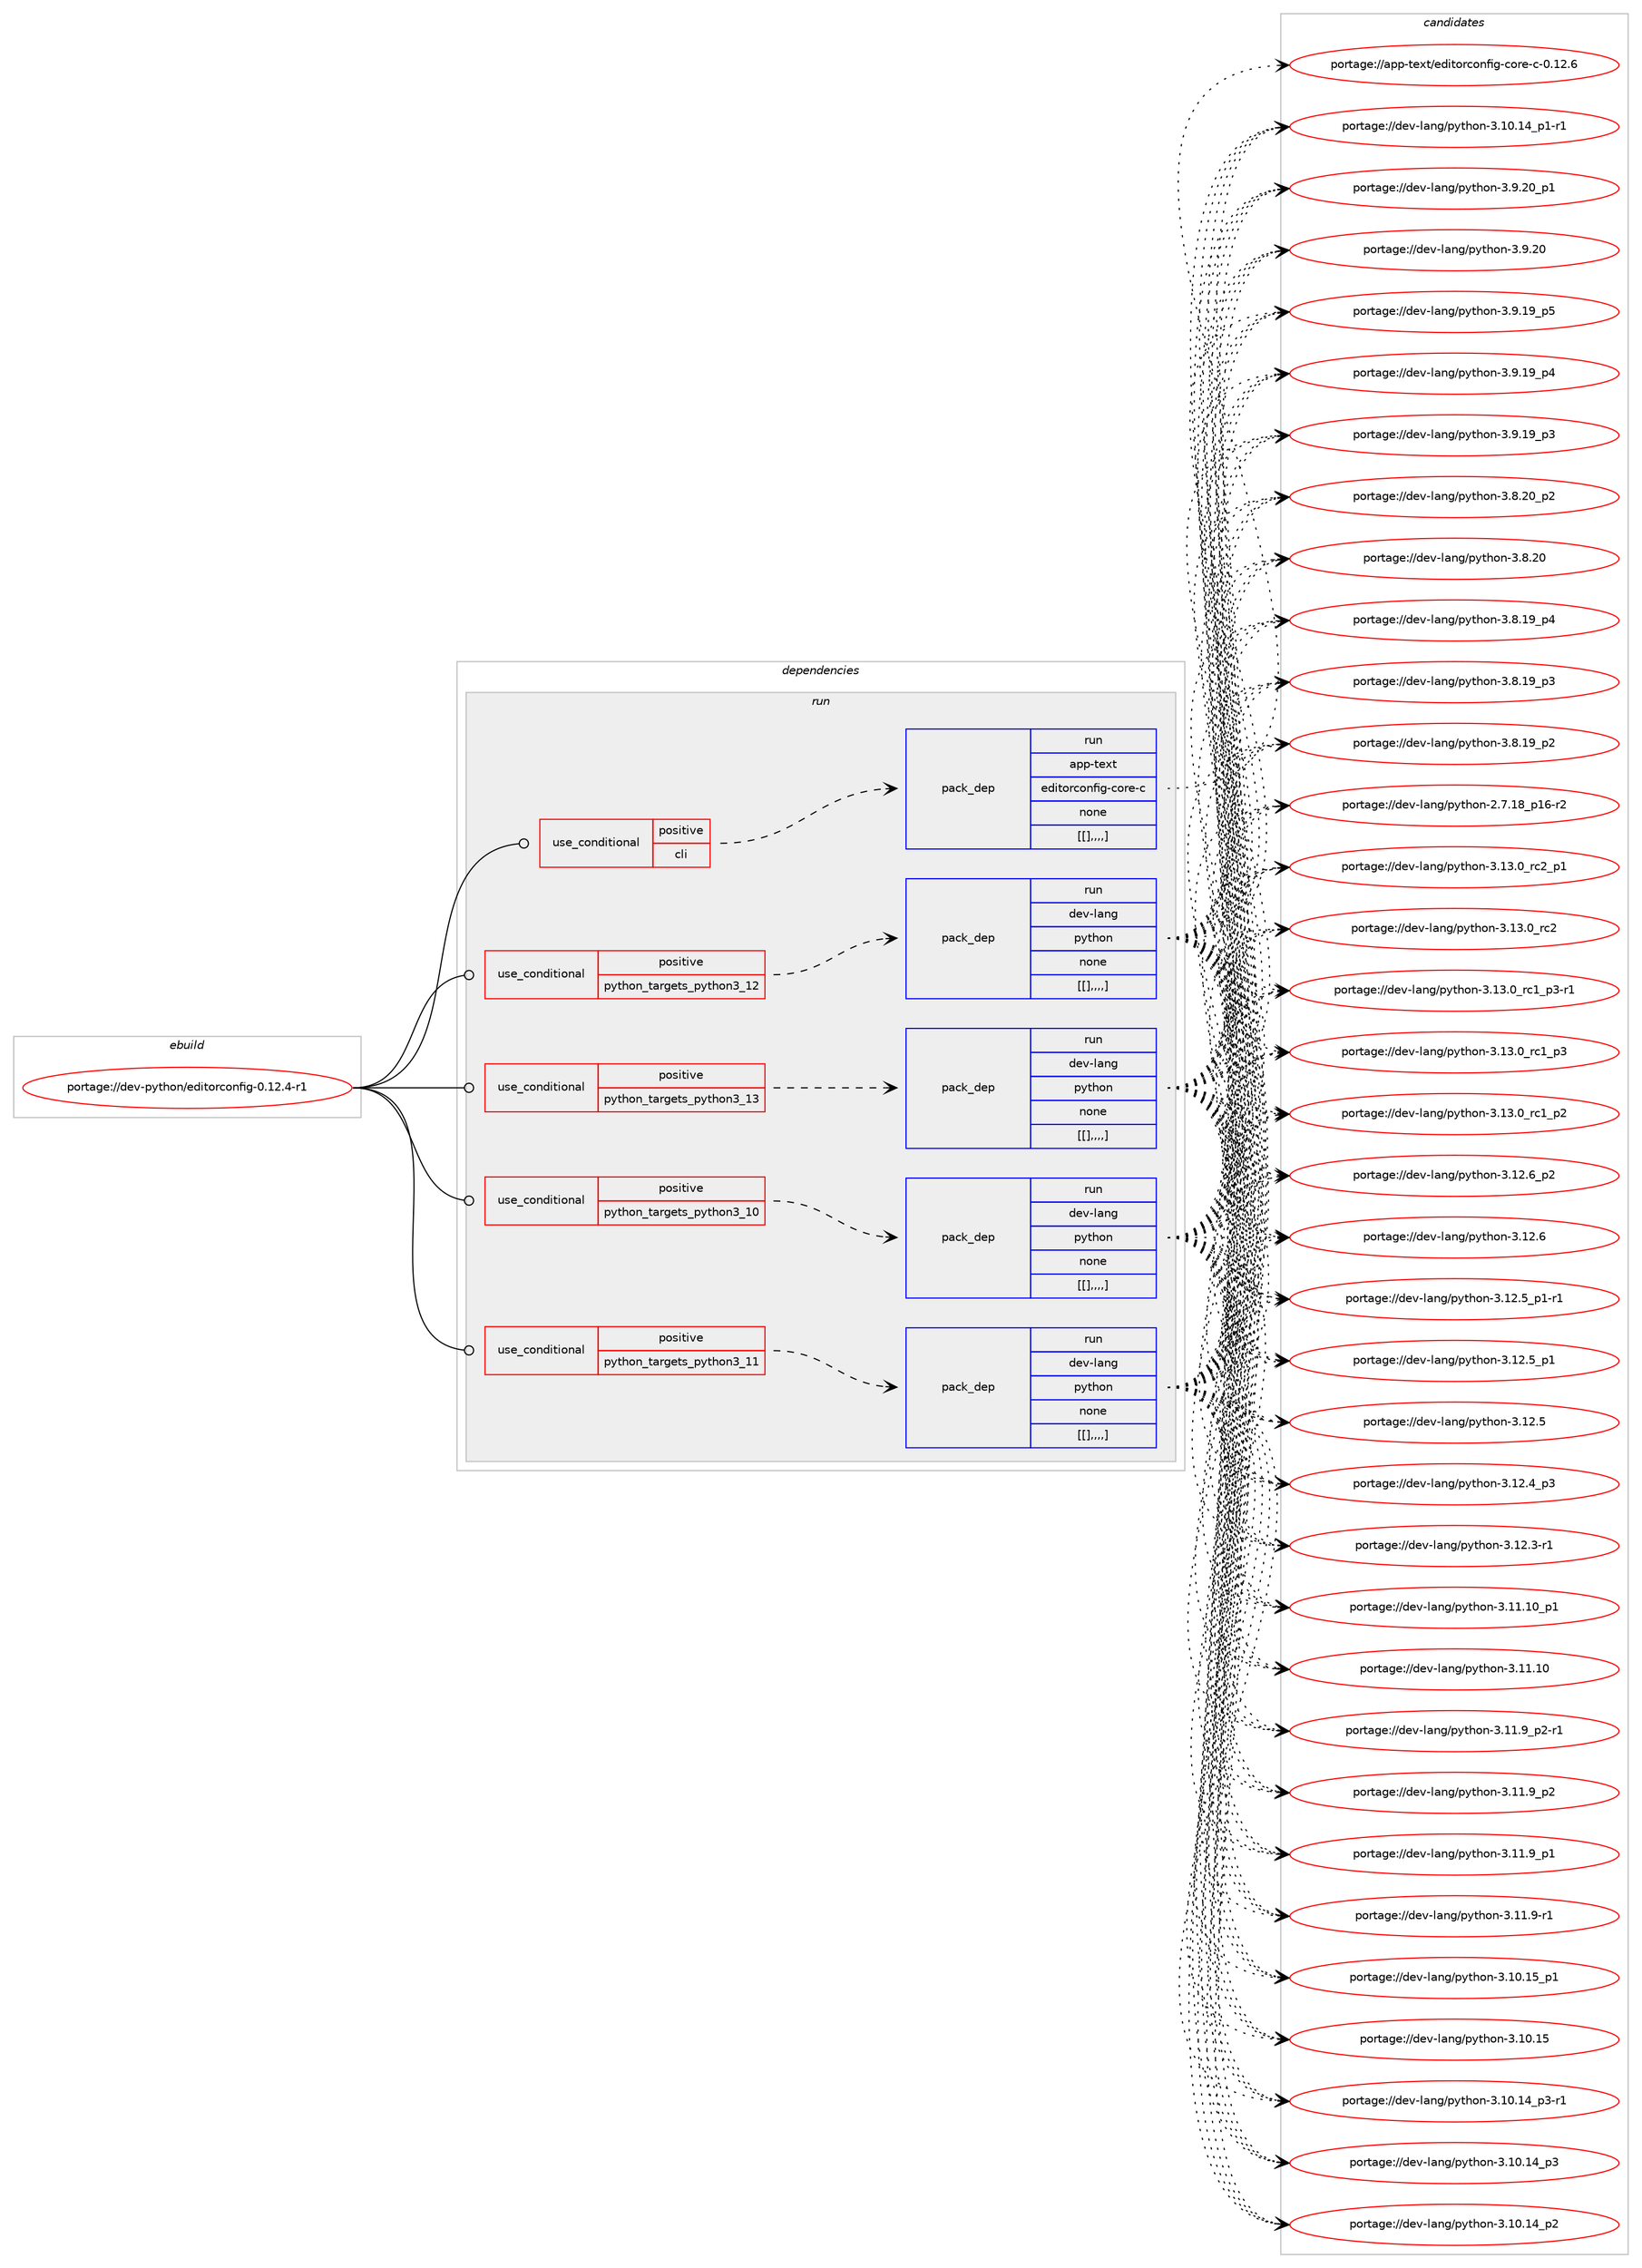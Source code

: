digraph prolog {

# *************
# Graph options
# *************

newrank=true;
concentrate=true;
compound=true;
graph [rankdir=LR,fontname=Helvetica,fontsize=10,ranksep=1.5];#, ranksep=2.5, nodesep=0.2];
edge  [arrowhead=vee];
node  [fontname=Helvetica,fontsize=10];

# **********
# The ebuild
# **********

subgraph cluster_leftcol {
color=gray;
label=<<i>ebuild</i>>;
id [label="portage://dev-python/editorconfig-0.12.4-r1", color=red, width=4, href="../dev-python/editorconfig-0.12.4-r1.svg"];
}

# ****************
# The dependencies
# ****************

subgraph cluster_midcol {
color=gray;
label=<<i>dependencies</i>>;
subgraph cluster_compile {
fillcolor="#eeeeee";
style=filled;
label=<<i>compile</i>>;
}
subgraph cluster_compileandrun {
fillcolor="#eeeeee";
style=filled;
label=<<i>compile and run</i>>;
}
subgraph cluster_run {
fillcolor="#eeeeee";
style=filled;
label=<<i>run</i>>;
subgraph cond33676 {
dependency147492 [label=<<TABLE BORDER="0" CELLBORDER="1" CELLSPACING="0" CELLPADDING="4"><TR><TD ROWSPAN="3" CELLPADDING="10">use_conditional</TD></TR><TR><TD>positive</TD></TR><TR><TD>cli</TD></TR></TABLE>>, shape=none, color=red];
subgraph pack112603 {
dependency147493 [label=<<TABLE BORDER="0" CELLBORDER="1" CELLSPACING="0" CELLPADDING="4" WIDTH="220"><TR><TD ROWSPAN="6" CELLPADDING="30">pack_dep</TD></TR><TR><TD WIDTH="110">run</TD></TR><TR><TD>app-text</TD></TR><TR><TD>editorconfig-core-c</TD></TR><TR><TD>none</TD></TR><TR><TD>[[],,,,]</TD></TR></TABLE>>, shape=none, color=blue];
}
dependency147492:e -> dependency147493:w [weight=20,style="dashed",arrowhead="vee"];
}
id:e -> dependency147492:w [weight=20,style="solid",arrowhead="odot"];
subgraph cond33677 {
dependency147494 [label=<<TABLE BORDER="0" CELLBORDER="1" CELLSPACING="0" CELLPADDING="4"><TR><TD ROWSPAN="3" CELLPADDING="10">use_conditional</TD></TR><TR><TD>positive</TD></TR><TR><TD>python_targets_python3_10</TD></TR></TABLE>>, shape=none, color=red];
subgraph pack112604 {
dependency147495 [label=<<TABLE BORDER="0" CELLBORDER="1" CELLSPACING="0" CELLPADDING="4" WIDTH="220"><TR><TD ROWSPAN="6" CELLPADDING="30">pack_dep</TD></TR><TR><TD WIDTH="110">run</TD></TR><TR><TD>dev-lang</TD></TR><TR><TD>python</TD></TR><TR><TD>none</TD></TR><TR><TD>[[],,,,]</TD></TR></TABLE>>, shape=none, color=blue];
}
dependency147494:e -> dependency147495:w [weight=20,style="dashed",arrowhead="vee"];
}
id:e -> dependency147494:w [weight=20,style="solid",arrowhead="odot"];
subgraph cond33678 {
dependency147496 [label=<<TABLE BORDER="0" CELLBORDER="1" CELLSPACING="0" CELLPADDING="4"><TR><TD ROWSPAN="3" CELLPADDING="10">use_conditional</TD></TR><TR><TD>positive</TD></TR><TR><TD>python_targets_python3_11</TD></TR></TABLE>>, shape=none, color=red];
subgraph pack112605 {
dependency147497 [label=<<TABLE BORDER="0" CELLBORDER="1" CELLSPACING="0" CELLPADDING="4" WIDTH="220"><TR><TD ROWSPAN="6" CELLPADDING="30">pack_dep</TD></TR><TR><TD WIDTH="110">run</TD></TR><TR><TD>dev-lang</TD></TR><TR><TD>python</TD></TR><TR><TD>none</TD></TR><TR><TD>[[],,,,]</TD></TR></TABLE>>, shape=none, color=blue];
}
dependency147496:e -> dependency147497:w [weight=20,style="dashed",arrowhead="vee"];
}
id:e -> dependency147496:w [weight=20,style="solid",arrowhead="odot"];
subgraph cond33679 {
dependency147498 [label=<<TABLE BORDER="0" CELLBORDER="1" CELLSPACING="0" CELLPADDING="4"><TR><TD ROWSPAN="3" CELLPADDING="10">use_conditional</TD></TR><TR><TD>positive</TD></TR><TR><TD>python_targets_python3_12</TD></TR></TABLE>>, shape=none, color=red];
subgraph pack112606 {
dependency147499 [label=<<TABLE BORDER="0" CELLBORDER="1" CELLSPACING="0" CELLPADDING="4" WIDTH="220"><TR><TD ROWSPAN="6" CELLPADDING="30">pack_dep</TD></TR><TR><TD WIDTH="110">run</TD></TR><TR><TD>dev-lang</TD></TR><TR><TD>python</TD></TR><TR><TD>none</TD></TR><TR><TD>[[],,,,]</TD></TR></TABLE>>, shape=none, color=blue];
}
dependency147498:e -> dependency147499:w [weight=20,style="dashed",arrowhead="vee"];
}
id:e -> dependency147498:w [weight=20,style="solid",arrowhead="odot"];
subgraph cond33680 {
dependency147500 [label=<<TABLE BORDER="0" CELLBORDER="1" CELLSPACING="0" CELLPADDING="4"><TR><TD ROWSPAN="3" CELLPADDING="10">use_conditional</TD></TR><TR><TD>positive</TD></TR><TR><TD>python_targets_python3_13</TD></TR></TABLE>>, shape=none, color=red];
subgraph pack112607 {
dependency147501 [label=<<TABLE BORDER="0" CELLBORDER="1" CELLSPACING="0" CELLPADDING="4" WIDTH="220"><TR><TD ROWSPAN="6" CELLPADDING="30">pack_dep</TD></TR><TR><TD WIDTH="110">run</TD></TR><TR><TD>dev-lang</TD></TR><TR><TD>python</TD></TR><TR><TD>none</TD></TR><TR><TD>[[],,,,]</TD></TR></TABLE>>, shape=none, color=blue];
}
dependency147500:e -> dependency147501:w [weight=20,style="dashed",arrowhead="vee"];
}
id:e -> dependency147500:w [weight=20,style="solid",arrowhead="odot"];
}
}

# **************
# The candidates
# **************

subgraph cluster_choices {
rank=same;
color=gray;
label=<<i>candidates</i>>;

subgraph choice112603 {
color=black;
nodesep=1;
choice971121124511610112011647101100105116111114991111101021051034599111114101459945484649504654 [label="portage://app-text/editorconfig-core-c-0.12.6", color=red, width=4,href="../app-text/editorconfig-core-c-0.12.6.svg"];
dependency147493:e -> choice971121124511610112011647101100105116111114991111101021051034599111114101459945484649504654:w [style=dotted,weight="100"];
}
subgraph choice112604 {
color=black;
nodesep=1;
choice100101118451089711010347112121116104111110455146495146489511499509511249 [label="portage://dev-lang/python-3.13.0_rc2_p1", color=red, width=4,href="../dev-lang/python-3.13.0_rc2_p1.svg"];
choice10010111845108971101034711212111610411111045514649514648951149950 [label="portage://dev-lang/python-3.13.0_rc2", color=red, width=4,href="../dev-lang/python-3.13.0_rc2.svg"];
choice1001011184510897110103471121211161041111104551464951464895114994995112514511449 [label="portage://dev-lang/python-3.13.0_rc1_p3-r1", color=red, width=4,href="../dev-lang/python-3.13.0_rc1_p3-r1.svg"];
choice100101118451089711010347112121116104111110455146495146489511499499511251 [label="portage://dev-lang/python-3.13.0_rc1_p3", color=red, width=4,href="../dev-lang/python-3.13.0_rc1_p3.svg"];
choice100101118451089711010347112121116104111110455146495146489511499499511250 [label="portage://dev-lang/python-3.13.0_rc1_p2", color=red, width=4,href="../dev-lang/python-3.13.0_rc1_p2.svg"];
choice100101118451089711010347112121116104111110455146495046549511250 [label="portage://dev-lang/python-3.12.6_p2", color=red, width=4,href="../dev-lang/python-3.12.6_p2.svg"];
choice10010111845108971101034711212111610411111045514649504654 [label="portage://dev-lang/python-3.12.6", color=red, width=4,href="../dev-lang/python-3.12.6.svg"];
choice1001011184510897110103471121211161041111104551464950465395112494511449 [label="portage://dev-lang/python-3.12.5_p1-r1", color=red, width=4,href="../dev-lang/python-3.12.5_p1-r1.svg"];
choice100101118451089711010347112121116104111110455146495046539511249 [label="portage://dev-lang/python-3.12.5_p1", color=red, width=4,href="../dev-lang/python-3.12.5_p1.svg"];
choice10010111845108971101034711212111610411111045514649504653 [label="portage://dev-lang/python-3.12.5", color=red, width=4,href="../dev-lang/python-3.12.5.svg"];
choice100101118451089711010347112121116104111110455146495046529511251 [label="portage://dev-lang/python-3.12.4_p3", color=red, width=4,href="../dev-lang/python-3.12.4_p3.svg"];
choice100101118451089711010347112121116104111110455146495046514511449 [label="portage://dev-lang/python-3.12.3-r1", color=red, width=4,href="../dev-lang/python-3.12.3-r1.svg"];
choice10010111845108971101034711212111610411111045514649494649489511249 [label="portage://dev-lang/python-3.11.10_p1", color=red, width=4,href="../dev-lang/python-3.11.10_p1.svg"];
choice1001011184510897110103471121211161041111104551464949464948 [label="portage://dev-lang/python-3.11.10", color=red, width=4,href="../dev-lang/python-3.11.10.svg"];
choice1001011184510897110103471121211161041111104551464949465795112504511449 [label="portage://dev-lang/python-3.11.9_p2-r1", color=red, width=4,href="../dev-lang/python-3.11.9_p2-r1.svg"];
choice100101118451089711010347112121116104111110455146494946579511250 [label="portage://dev-lang/python-3.11.9_p2", color=red, width=4,href="../dev-lang/python-3.11.9_p2.svg"];
choice100101118451089711010347112121116104111110455146494946579511249 [label="portage://dev-lang/python-3.11.9_p1", color=red, width=4,href="../dev-lang/python-3.11.9_p1.svg"];
choice100101118451089711010347112121116104111110455146494946574511449 [label="portage://dev-lang/python-3.11.9-r1", color=red, width=4,href="../dev-lang/python-3.11.9-r1.svg"];
choice10010111845108971101034711212111610411111045514649484649539511249 [label="portage://dev-lang/python-3.10.15_p1", color=red, width=4,href="../dev-lang/python-3.10.15_p1.svg"];
choice1001011184510897110103471121211161041111104551464948464953 [label="portage://dev-lang/python-3.10.15", color=red, width=4,href="../dev-lang/python-3.10.15.svg"];
choice100101118451089711010347112121116104111110455146494846495295112514511449 [label="portage://dev-lang/python-3.10.14_p3-r1", color=red, width=4,href="../dev-lang/python-3.10.14_p3-r1.svg"];
choice10010111845108971101034711212111610411111045514649484649529511251 [label="portage://dev-lang/python-3.10.14_p3", color=red, width=4,href="../dev-lang/python-3.10.14_p3.svg"];
choice10010111845108971101034711212111610411111045514649484649529511250 [label="portage://dev-lang/python-3.10.14_p2", color=red, width=4,href="../dev-lang/python-3.10.14_p2.svg"];
choice100101118451089711010347112121116104111110455146494846495295112494511449 [label="portage://dev-lang/python-3.10.14_p1-r1", color=red, width=4,href="../dev-lang/python-3.10.14_p1-r1.svg"];
choice100101118451089711010347112121116104111110455146574650489511249 [label="portage://dev-lang/python-3.9.20_p1", color=red, width=4,href="../dev-lang/python-3.9.20_p1.svg"];
choice10010111845108971101034711212111610411111045514657465048 [label="portage://dev-lang/python-3.9.20", color=red, width=4,href="../dev-lang/python-3.9.20.svg"];
choice100101118451089711010347112121116104111110455146574649579511253 [label="portage://dev-lang/python-3.9.19_p5", color=red, width=4,href="../dev-lang/python-3.9.19_p5.svg"];
choice100101118451089711010347112121116104111110455146574649579511252 [label="portage://dev-lang/python-3.9.19_p4", color=red, width=4,href="../dev-lang/python-3.9.19_p4.svg"];
choice100101118451089711010347112121116104111110455146574649579511251 [label="portage://dev-lang/python-3.9.19_p3", color=red, width=4,href="../dev-lang/python-3.9.19_p3.svg"];
choice100101118451089711010347112121116104111110455146564650489511250 [label="portage://dev-lang/python-3.8.20_p2", color=red, width=4,href="../dev-lang/python-3.8.20_p2.svg"];
choice10010111845108971101034711212111610411111045514656465048 [label="portage://dev-lang/python-3.8.20", color=red, width=4,href="../dev-lang/python-3.8.20.svg"];
choice100101118451089711010347112121116104111110455146564649579511252 [label="portage://dev-lang/python-3.8.19_p4", color=red, width=4,href="../dev-lang/python-3.8.19_p4.svg"];
choice100101118451089711010347112121116104111110455146564649579511251 [label="portage://dev-lang/python-3.8.19_p3", color=red, width=4,href="../dev-lang/python-3.8.19_p3.svg"];
choice100101118451089711010347112121116104111110455146564649579511250 [label="portage://dev-lang/python-3.8.19_p2", color=red, width=4,href="../dev-lang/python-3.8.19_p2.svg"];
choice100101118451089711010347112121116104111110455046554649569511249544511450 [label="portage://dev-lang/python-2.7.18_p16-r2", color=red, width=4,href="../dev-lang/python-2.7.18_p16-r2.svg"];
dependency147495:e -> choice100101118451089711010347112121116104111110455146495146489511499509511249:w [style=dotted,weight="100"];
dependency147495:e -> choice10010111845108971101034711212111610411111045514649514648951149950:w [style=dotted,weight="100"];
dependency147495:e -> choice1001011184510897110103471121211161041111104551464951464895114994995112514511449:w [style=dotted,weight="100"];
dependency147495:e -> choice100101118451089711010347112121116104111110455146495146489511499499511251:w [style=dotted,weight="100"];
dependency147495:e -> choice100101118451089711010347112121116104111110455146495146489511499499511250:w [style=dotted,weight="100"];
dependency147495:e -> choice100101118451089711010347112121116104111110455146495046549511250:w [style=dotted,weight="100"];
dependency147495:e -> choice10010111845108971101034711212111610411111045514649504654:w [style=dotted,weight="100"];
dependency147495:e -> choice1001011184510897110103471121211161041111104551464950465395112494511449:w [style=dotted,weight="100"];
dependency147495:e -> choice100101118451089711010347112121116104111110455146495046539511249:w [style=dotted,weight="100"];
dependency147495:e -> choice10010111845108971101034711212111610411111045514649504653:w [style=dotted,weight="100"];
dependency147495:e -> choice100101118451089711010347112121116104111110455146495046529511251:w [style=dotted,weight="100"];
dependency147495:e -> choice100101118451089711010347112121116104111110455146495046514511449:w [style=dotted,weight="100"];
dependency147495:e -> choice10010111845108971101034711212111610411111045514649494649489511249:w [style=dotted,weight="100"];
dependency147495:e -> choice1001011184510897110103471121211161041111104551464949464948:w [style=dotted,weight="100"];
dependency147495:e -> choice1001011184510897110103471121211161041111104551464949465795112504511449:w [style=dotted,weight="100"];
dependency147495:e -> choice100101118451089711010347112121116104111110455146494946579511250:w [style=dotted,weight="100"];
dependency147495:e -> choice100101118451089711010347112121116104111110455146494946579511249:w [style=dotted,weight="100"];
dependency147495:e -> choice100101118451089711010347112121116104111110455146494946574511449:w [style=dotted,weight="100"];
dependency147495:e -> choice10010111845108971101034711212111610411111045514649484649539511249:w [style=dotted,weight="100"];
dependency147495:e -> choice1001011184510897110103471121211161041111104551464948464953:w [style=dotted,weight="100"];
dependency147495:e -> choice100101118451089711010347112121116104111110455146494846495295112514511449:w [style=dotted,weight="100"];
dependency147495:e -> choice10010111845108971101034711212111610411111045514649484649529511251:w [style=dotted,weight="100"];
dependency147495:e -> choice10010111845108971101034711212111610411111045514649484649529511250:w [style=dotted,weight="100"];
dependency147495:e -> choice100101118451089711010347112121116104111110455146494846495295112494511449:w [style=dotted,weight="100"];
dependency147495:e -> choice100101118451089711010347112121116104111110455146574650489511249:w [style=dotted,weight="100"];
dependency147495:e -> choice10010111845108971101034711212111610411111045514657465048:w [style=dotted,weight="100"];
dependency147495:e -> choice100101118451089711010347112121116104111110455146574649579511253:w [style=dotted,weight="100"];
dependency147495:e -> choice100101118451089711010347112121116104111110455146574649579511252:w [style=dotted,weight="100"];
dependency147495:e -> choice100101118451089711010347112121116104111110455146574649579511251:w [style=dotted,weight="100"];
dependency147495:e -> choice100101118451089711010347112121116104111110455146564650489511250:w [style=dotted,weight="100"];
dependency147495:e -> choice10010111845108971101034711212111610411111045514656465048:w [style=dotted,weight="100"];
dependency147495:e -> choice100101118451089711010347112121116104111110455146564649579511252:w [style=dotted,weight="100"];
dependency147495:e -> choice100101118451089711010347112121116104111110455146564649579511251:w [style=dotted,weight="100"];
dependency147495:e -> choice100101118451089711010347112121116104111110455146564649579511250:w [style=dotted,weight="100"];
dependency147495:e -> choice100101118451089711010347112121116104111110455046554649569511249544511450:w [style=dotted,weight="100"];
}
subgraph choice112605 {
color=black;
nodesep=1;
choice100101118451089711010347112121116104111110455146495146489511499509511249 [label="portage://dev-lang/python-3.13.0_rc2_p1", color=red, width=4,href="../dev-lang/python-3.13.0_rc2_p1.svg"];
choice10010111845108971101034711212111610411111045514649514648951149950 [label="portage://dev-lang/python-3.13.0_rc2", color=red, width=4,href="../dev-lang/python-3.13.0_rc2.svg"];
choice1001011184510897110103471121211161041111104551464951464895114994995112514511449 [label="portage://dev-lang/python-3.13.0_rc1_p3-r1", color=red, width=4,href="../dev-lang/python-3.13.0_rc1_p3-r1.svg"];
choice100101118451089711010347112121116104111110455146495146489511499499511251 [label="portage://dev-lang/python-3.13.0_rc1_p3", color=red, width=4,href="../dev-lang/python-3.13.0_rc1_p3.svg"];
choice100101118451089711010347112121116104111110455146495146489511499499511250 [label="portage://dev-lang/python-3.13.0_rc1_p2", color=red, width=4,href="../dev-lang/python-3.13.0_rc1_p2.svg"];
choice100101118451089711010347112121116104111110455146495046549511250 [label="portage://dev-lang/python-3.12.6_p2", color=red, width=4,href="../dev-lang/python-3.12.6_p2.svg"];
choice10010111845108971101034711212111610411111045514649504654 [label="portage://dev-lang/python-3.12.6", color=red, width=4,href="../dev-lang/python-3.12.6.svg"];
choice1001011184510897110103471121211161041111104551464950465395112494511449 [label="portage://dev-lang/python-3.12.5_p1-r1", color=red, width=4,href="../dev-lang/python-3.12.5_p1-r1.svg"];
choice100101118451089711010347112121116104111110455146495046539511249 [label="portage://dev-lang/python-3.12.5_p1", color=red, width=4,href="../dev-lang/python-3.12.5_p1.svg"];
choice10010111845108971101034711212111610411111045514649504653 [label="portage://dev-lang/python-3.12.5", color=red, width=4,href="../dev-lang/python-3.12.5.svg"];
choice100101118451089711010347112121116104111110455146495046529511251 [label="portage://dev-lang/python-3.12.4_p3", color=red, width=4,href="../dev-lang/python-3.12.4_p3.svg"];
choice100101118451089711010347112121116104111110455146495046514511449 [label="portage://dev-lang/python-3.12.3-r1", color=red, width=4,href="../dev-lang/python-3.12.3-r1.svg"];
choice10010111845108971101034711212111610411111045514649494649489511249 [label="portage://dev-lang/python-3.11.10_p1", color=red, width=4,href="../dev-lang/python-3.11.10_p1.svg"];
choice1001011184510897110103471121211161041111104551464949464948 [label="portage://dev-lang/python-3.11.10", color=red, width=4,href="../dev-lang/python-3.11.10.svg"];
choice1001011184510897110103471121211161041111104551464949465795112504511449 [label="portage://dev-lang/python-3.11.9_p2-r1", color=red, width=4,href="../dev-lang/python-3.11.9_p2-r1.svg"];
choice100101118451089711010347112121116104111110455146494946579511250 [label="portage://dev-lang/python-3.11.9_p2", color=red, width=4,href="../dev-lang/python-3.11.9_p2.svg"];
choice100101118451089711010347112121116104111110455146494946579511249 [label="portage://dev-lang/python-3.11.9_p1", color=red, width=4,href="../dev-lang/python-3.11.9_p1.svg"];
choice100101118451089711010347112121116104111110455146494946574511449 [label="portage://dev-lang/python-3.11.9-r1", color=red, width=4,href="../dev-lang/python-3.11.9-r1.svg"];
choice10010111845108971101034711212111610411111045514649484649539511249 [label="portage://dev-lang/python-3.10.15_p1", color=red, width=4,href="../dev-lang/python-3.10.15_p1.svg"];
choice1001011184510897110103471121211161041111104551464948464953 [label="portage://dev-lang/python-3.10.15", color=red, width=4,href="../dev-lang/python-3.10.15.svg"];
choice100101118451089711010347112121116104111110455146494846495295112514511449 [label="portage://dev-lang/python-3.10.14_p3-r1", color=red, width=4,href="../dev-lang/python-3.10.14_p3-r1.svg"];
choice10010111845108971101034711212111610411111045514649484649529511251 [label="portage://dev-lang/python-3.10.14_p3", color=red, width=4,href="../dev-lang/python-3.10.14_p3.svg"];
choice10010111845108971101034711212111610411111045514649484649529511250 [label="portage://dev-lang/python-3.10.14_p2", color=red, width=4,href="../dev-lang/python-3.10.14_p2.svg"];
choice100101118451089711010347112121116104111110455146494846495295112494511449 [label="portage://dev-lang/python-3.10.14_p1-r1", color=red, width=4,href="../dev-lang/python-3.10.14_p1-r1.svg"];
choice100101118451089711010347112121116104111110455146574650489511249 [label="portage://dev-lang/python-3.9.20_p1", color=red, width=4,href="../dev-lang/python-3.9.20_p1.svg"];
choice10010111845108971101034711212111610411111045514657465048 [label="portage://dev-lang/python-3.9.20", color=red, width=4,href="../dev-lang/python-3.9.20.svg"];
choice100101118451089711010347112121116104111110455146574649579511253 [label="portage://dev-lang/python-3.9.19_p5", color=red, width=4,href="../dev-lang/python-3.9.19_p5.svg"];
choice100101118451089711010347112121116104111110455146574649579511252 [label="portage://dev-lang/python-3.9.19_p4", color=red, width=4,href="../dev-lang/python-3.9.19_p4.svg"];
choice100101118451089711010347112121116104111110455146574649579511251 [label="portage://dev-lang/python-3.9.19_p3", color=red, width=4,href="../dev-lang/python-3.9.19_p3.svg"];
choice100101118451089711010347112121116104111110455146564650489511250 [label="portage://dev-lang/python-3.8.20_p2", color=red, width=4,href="../dev-lang/python-3.8.20_p2.svg"];
choice10010111845108971101034711212111610411111045514656465048 [label="portage://dev-lang/python-3.8.20", color=red, width=4,href="../dev-lang/python-3.8.20.svg"];
choice100101118451089711010347112121116104111110455146564649579511252 [label="portage://dev-lang/python-3.8.19_p4", color=red, width=4,href="../dev-lang/python-3.8.19_p4.svg"];
choice100101118451089711010347112121116104111110455146564649579511251 [label="portage://dev-lang/python-3.8.19_p3", color=red, width=4,href="../dev-lang/python-3.8.19_p3.svg"];
choice100101118451089711010347112121116104111110455146564649579511250 [label="portage://dev-lang/python-3.8.19_p2", color=red, width=4,href="../dev-lang/python-3.8.19_p2.svg"];
choice100101118451089711010347112121116104111110455046554649569511249544511450 [label="portage://dev-lang/python-2.7.18_p16-r2", color=red, width=4,href="../dev-lang/python-2.7.18_p16-r2.svg"];
dependency147497:e -> choice100101118451089711010347112121116104111110455146495146489511499509511249:w [style=dotted,weight="100"];
dependency147497:e -> choice10010111845108971101034711212111610411111045514649514648951149950:w [style=dotted,weight="100"];
dependency147497:e -> choice1001011184510897110103471121211161041111104551464951464895114994995112514511449:w [style=dotted,weight="100"];
dependency147497:e -> choice100101118451089711010347112121116104111110455146495146489511499499511251:w [style=dotted,weight="100"];
dependency147497:e -> choice100101118451089711010347112121116104111110455146495146489511499499511250:w [style=dotted,weight="100"];
dependency147497:e -> choice100101118451089711010347112121116104111110455146495046549511250:w [style=dotted,weight="100"];
dependency147497:e -> choice10010111845108971101034711212111610411111045514649504654:w [style=dotted,weight="100"];
dependency147497:e -> choice1001011184510897110103471121211161041111104551464950465395112494511449:w [style=dotted,weight="100"];
dependency147497:e -> choice100101118451089711010347112121116104111110455146495046539511249:w [style=dotted,weight="100"];
dependency147497:e -> choice10010111845108971101034711212111610411111045514649504653:w [style=dotted,weight="100"];
dependency147497:e -> choice100101118451089711010347112121116104111110455146495046529511251:w [style=dotted,weight="100"];
dependency147497:e -> choice100101118451089711010347112121116104111110455146495046514511449:w [style=dotted,weight="100"];
dependency147497:e -> choice10010111845108971101034711212111610411111045514649494649489511249:w [style=dotted,weight="100"];
dependency147497:e -> choice1001011184510897110103471121211161041111104551464949464948:w [style=dotted,weight="100"];
dependency147497:e -> choice1001011184510897110103471121211161041111104551464949465795112504511449:w [style=dotted,weight="100"];
dependency147497:e -> choice100101118451089711010347112121116104111110455146494946579511250:w [style=dotted,weight="100"];
dependency147497:e -> choice100101118451089711010347112121116104111110455146494946579511249:w [style=dotted,weight="100"];
dependency147497:e -> choice100101118451089711010347112121116104111110455146494946574511449:w [style=dotted,weight="100"];
dependency147497:e -> choice10010111845108971101034711212111610411111045514649484649539511249:w [style=dotted,weight="100"];
dependency147497:e -> choice1001011184510897110103471121211161041111104551464948464953:w [style=dotted,weight="100"];
dependency147497:e -> choice100101118451089711010347112121116104111110455146494846495295112514511449:w [style=dotted,weight="100"];
dependency147497:e -> choice10010111845108971101034711212111610411111045514649484649529511251:w [style=dotted,weight="100"];
dependency147497:e -> choice10010111845108971101034711212111610411111045514649484649529511250:w [style=dotted,weight="100"];
dependency147497:e -> choice100101118451089711010347112121116104111110455146494846495295112494511449:w [style=dotted,weight="100"];
dependency147497:e -> choice100101118451089711010347112121116104111110455146574650489511249:w [style=dotted,weight="100"];
dependency147497:e -> choice10010111845108971101034711212111610411111045514657465048:w [style=dotted,weight="100"];
dependency147497:e -> choice100101118451089711010347112121116104111110455146574649579511253:w [style=dotted,weight="100"];
dependency147497:e -> choice100101118451089711010347112121116104111110455146574649579511252:w [style=dotted,weight="100"];
dependency147497:e -> choice100101118451089711010347112121116104111110455146574649579511251:w [style=dotted,weight="100"];
dependency147497:e -> choice100101118451089711010347112121116104111110455146564650489511250:w [style=dotted,weight="100"];
dependency147497:e -> choice10010111845108971101034711212111610411111045514656465048:w [style=dotted,weight="100"];
dependency147497:e -> choice100101118451089711010347112121116104111110455146564649579511252:w [style=dotted,weight="100"];
dependency147497:e -> choice100101118451089711010347112121116104111110455146564649579511251:w [style=dotted,weight="100"];
dependency147497:e -> choice100101118451089711010347112121116104111110455146564649579511250:w [style=dotted,weight="100"];
dependency147497:e -> choice100101118451089711010347112121116104111110455046554649569511249544511450:w [style=dotted,weight="100"];
}
subgraph choice112606 {
color=black;
nodesep=1;
choice100101118451089711010347112121116104111110455146495146489511499509511249 [label="portage://dev-lang/python-3.13.0_rc2_p1", color=red, width=4,href="../dev-lang/python-3.13.0_rc2_p1.svg"];
choice10010111845108971101034711212111610411111045514649514648951149950 [label="portage://dev-lang/python-3.13.0_rc2", color=red, width=4,href="../dev-lang/python-3.13.0_rc2.svg"];
choice1001011184510897110103471121211161041111104551464951464895114994995112514511449 [label="portage://dev-lang/python-3.13.0_rc1_p3-r1", color=red, width=4,href="../dev-lang/python-3.13.0_rc1_p3-r1.svg"];
choice100101118451089711010347112121116104111110455146495146489511499499511251 [label="portage://dev-lang/python-3.13.0_rc1_p3", color=red, width=4,href="../dev-lang/python-3.13.0_rc1_p3.svg"];
choice100101118451089711010347112121116104111110455146495146489511499499511250 [label="portage://dev-lang/python-3.13.0_rc1_p2", color=red, width=4,href="../dev-lang/python-3.13.0_rc1_p2.svg"];
choice100101118451089711010347112121116104111110455146495046549511250 [label="portage://dev-lang/python-3.12.6_p2", color=red, width=4,href="../dev-lang/python-3.12.6_p2.svg"];
choice10010111845108971101034711212111610411111045514649504654 [label="portage://dev-lang/python-3.12.6", color=red, width=4,href="../dev-lang/python-3.12.6.svg"];
choice1001011184510897110103471121211161041111104551464950465395112494511449 [label="portage://dev-lang/python-3.12.5_p1-r1", color=red, width=4,href="../dev-lang/python-3.12.5_p1-r1.svg"];
choice100101118451089711010347112121116104111110455146495046539511249 [label="portage://dev-lang/python-3.12.5_p1", color=red, width=4,href="../dev-lang/python-3.12.5_p1.svg"];
choice10010111845108971101034711212111610411111045514649504653 [label="portage://dev-lang/python-3.12.5", color=red, width=4,href="../dev-lang/python-3.12.5.svg"];
choice100101118451089711010347112121116104111110455146495046529511251 [label="portage://dev-lang/python-3.12.4_p3", color=red, width=4,href="../dev-lang/python-3.12.4_p3.svg"];
choice100101118451089711010347112121116104111110455146495046514511449 [label="portage://dev-lang/python-3.12.3-r1", color=red, width=4,href="../dev-lang/python-3.12.3-r1.svg"];
choice10010111845108971101034711212111610411111045514649494649489511249 [label="portage://dev-lang/python-3.11.10_p1", color=red, width=4,href="../dev-lang/python-3.11.10_p1.svg"];
choice1001011184510897110103471121211161041111104551464949464948 [label="portage://dev-lang/python-3.11.10", color=red, width=4,href="../dev-lang/python-3.11.10.svg"];
choice1001011184510897110103471121211161041111104551464949465795112504511449 [label="portage://dev-lang/python-3.11.9_p2-r1", color=red, width=4,href="../dev-lang/python-3.11.9_p2-r1.svg"];
choice100101118451089711010347112121116104111110455146494946579511250 [label="portage://dev-lang/python-3.11.9_p2", color=red, width=4,href="../dev-lang/python-3.11.9_p2.svg"];
choice100101118451089711010347112121116104111110455146494946579511249 [label="portage://dev-lang/python-3.11.9_p1", color=red, width=4,href="../dev-lang/python-3.11.9_p1.svg"];
choice100101118451089711010347112121116104111110455146494946574511449 [label="portage://dev-lang/python-3.11.9-r1", color=red, width=4,href="../dev-lang/python-3.11.9-r1.svg"];
choice10010111845108971101034711212111610411111045514649484649539511249 [label="portage://dev-lang/python-3.10.15_p1", color=red, width=4,href="../dev-lang/python-3.10.15_p1.svg"];
choice1001011184510897110103471121211161041111104551464948464953 [label="portage://dev-lang/python-3.10.15", color=red, width=4,href="../dev-lang/python-3.10.15.svg"];
choice100101118451089711010347112121116104111110455146494846495295112514511449 [label="portage://dev-lang/python-3.10.14_p3-r1", color=red, width=4,href="../dev-lang/python-3.10.14_p3-r1.svg"];
choice10010111845108971101034711212111610411111045514649484649529511251 [label="portage://dev-lang/python-3.10.14_p3", color=red, width=4,href="../dev-lang/python-3.10.14_p3.svg"];
choice10010111845108971101034711212111610411111045514649484649529511250 [label="portage://dev-lang/python-3.10.14_p2", color=red, width=4,href="../dev-lang/python-3.10.14_p2.svg"];
choice100101118451089711010347112121116104111110455146494846495295112494511449 [label="portage://dev-lang/python-3.10.14_p1-r1", color=red, width=4,href="../dev-lang/python-3.10.14_p1-r1.svg"];
choice100101118451089711010347112121116104111110455146574650489511249 [label="portage://dev-lang/python-3.9.20_p1", color=red, width=4,href="../dev-lang/python-3.9.20_p1.svg"];
choice10010111845108971101034711212111610411111045514657465048 [label="portage://dev-lang/python-3.9.20", color=red, width=4,href="../dev-lang/python-3.9.20.svg"];
choice100101118451089711010347112121116104111110455146574649579511253 [label="portage://dev-lang/python-3.9.19_p5", color=red, width=4,href="../dev-lang/python-3.9.19_p5.svg"];
choice100101118451089711010347112121116104111110455146574649579511252 [label="portage://dev-lang/python-3.9.19_p4", color=red, width=4,href="../dev-lang/python-3.9.19_p4.svg"];
choice100101118451089711010347112121116104111110455146574649579511251 [label="portage://dev-lang/python-3.9.19_p3", color=red, width=4,href="../dev-lang/python-3.9.19_p3.svg"];
choice100101118451089711010347112121116104111110455146564650489511250 [label="portage://dev-lang/python-3.8.20_p2", color=red, width=4,href="../dev-lang/python-3.8.20_p2.svg"];
choice10010111845108971101034711212111610411111045514656465048 [label="portage://dev-lang/python-3.8.20", color=red, width=4,href="../dev-lang/python-3.8.20.svg"];
choice100101118451089711010347112121116104111110455146564649579511252 [label="portage://dev-lang/python-3.8.19_p4", color=red, width=4,href="../dev-lang/python-3.8.19_p4.svg"];
choice100101118451089711010347112121116104111110455146564649579511251 [label="portage://dev-lang/python-3.8.19_p3", color=red, width=4,href="../dev-lang/python-3.8.19_p3.svg"];
choice100101118451089711010347112121116104111110455146564649579511250 [label="portage://dev-lang/python-3.8.19_p2", color=red, width=4,href="../dev-lang/python-3.8.19_p2.svg"];
choice100101118451089711010347112121116104111110455046554649569511249544511450 [label="portage://dev-lang/python-2.7.18_p16-r2", color=red, width=4,href="../dev-lang/python-2.7.18_p16-r2.svg"];
dependency147499:e -> choice100101118451089711010347112121116104111110455146495146489511499509511249:w [style=dotted,weight="100"];
dependency147499:e -> choice10010111845108971101034711212111610411111045514649514648951149950:w [style=dotted,weight="100"];
dependency147499:e -> choice1001011184510897110103471121211161041111104551464951464895114994995112514511449:w [style=dotted,weight="100"];
dependency147499:e -> choice100101118451089711010347112121116104111110455146495146489511499499511251:w [style=dotted,weight="100"];
dependency147499:e -> choice100101118451089711010347112121116104111110455146495146489511499499511250:w [style=dotted,weight="100"];
dependency147499:e -> choice100101118451089711010347112121116104111110455146495046549511250:w [style=dotted,weight="100"];
dependency147499:e -> choice10010111845108971101034711212111610411111045514649504654:w [style=dotted,weight="100"];
dependency147499:e -> choice1001011184510897110103471121211161041111104551464950465395112494511449:w [style=dotted,weight="100"];
dependency147499:e -> choice100101118451089711010347112121116104111110455146495046539511249:w [style=dotted,weight="100"];
dependency147499:e -> choice10010111845108971101034711212111610411111045514649504653:w [style=dotted,weight="100"];
dependency147499:e -> choice100101118451089711010347112121116104111110455146495046529511251:w [style=dotted,weight="100"];
dependency147499:e -> choice100101118451089711010347112121116104111110455146495046514511449:w [style=dotted,weight="100"];
dependency147499:e -> choice10010111845108971101034711212111610411111045514649494649489511249:w [style=dotted,weight="100"];
dependency147499:e -> choice1001011184510897110103471121211161041111104551464949464948:w [style=dotted,weight="100"];
dependency147499:e -> choice1001011184510897110103471121211161041111104551464949465795112504511449:w [style=dotted,weight="100"];
dependency147499:e -> choice100101118451089711010347112121116104111110455146494946579511250:w [style=dotted,weight="100"];
dependency147499:e -> choice100101118451089711010347112121116104111110455146494946579511249:w [style=dotted,weight="100"];
dependency147499:e -> choice100101118451089711010347112121116104111110455146494946574511449:w [style=dotted,weight="100"];
dependency147499:e -> choice10010111845108971101034711212111610411111045514649484649539511249:w [style=dotted,weight="100"];
dependency147499:e -> choice1001011184510897110103471121211161041111104551464948464953:w [style=dotted,weight="100"];
dependency147499:e -> choice100101118451089711010347112121116104111110455146494846495295112514511449:w [style=dotted,weight="100"];
dependency147499:e -> choice10010111845108971101034711212111610411111045514649484649529511251:w [style=dotted,weight="100"];
dependency147499:e -> choice10010111845108971101034711212111610411111045514649484649529511250:w [style=dotted,weight="100"];
dependency147499:e -> choice100101118451089711010347112121116104111110455146494846495295112494511449:w [style=dotted,weight="100"];
dependency147499:e -> choice100101118451089711010347112121116104111110455146574650489511249:w [style=dotted,weight="100"];
dependency147499:e -> choice10010111845108971101034711212111610411111045514657465048:w [style=dotted,weight="100"];
dependency147499:e -> choice100101118451089711010347112121116104111110455146574649579511253:w [style=dotted,weight="100"];
dependency147499:e -> choice100101118451089711010347112121116104111110455146574649579511252:w [style=dotted,weight="100"];
dependency147499:e -> choice100101118451089711010347112121116104111110455146574649579511251:w [style=dotted,weight="100"];
dependency147499:e -> choice100101118451089711010347112121116104111110455146564650489511250:w [style=dotted,weight="100"];
dependency147499:e -> choice10010111845108971101034711212111610411111045514656465048:w [style=dotted,weight="100"];
dependency147499:e -> choice100101118451089711010347112121116104111110455146564649579511252:w [style=dotted,weight="100"];
dependency147499:e -> choice100101118451089711010347112121116104111110455146564649579511251:w [style=dotted,weight="100"];
dependency147499:e -> choice100101118451089711010347112121116104111110455146564649579511250:w [style=dotted,weight="100"];
dependency147499:e -> choice100101118451089711010347112121116104111110455046554649569511249544511450:w [style=dotted,weight="100"];
}
subgraph choice112607 {
color=black;
nodesep=1;
choice100101118451089711010347112121116104111110455146495146489511499509511249 [label="portage://dev-lang/python-3.13.0_rc2_p1", color=red, width=4,href="../dev-lang/python-3.13.0_rc2_p1.svg"];
choice10010111845108971101034711212111610411111045514649514648951149950 [label="portage://dev-lang/python-3.13.0_rc2", color=red, width=4,href="../dev-lang/python-3.13.0_rc2.svg"];
choice1001011184510897110103471121211161041111104551464951464895114994995112514511449 [label="portage://dev-lang/python-3.13.0_rc1_p3-r1", color=red, width=4,href="../dev-lang/python-3.13.0_rc1_p3-r1.svg"];
choice100101118451089711010347112121116104111110455146495146489511499499511251 [label="portage://dev-lang/python-3.13.0_rc1_p3", color=red, width=4,href="../dev-lang/python-3.13.0_rc1_p3.svg"];
choice100101118451089711010347112121116104111110455146495146489511499499511250 [label="portage://dev-lang/python-3.13.0_rc1_p2", color=red, width=4,href="../dev-lang/python-3.13.0_rc1_p2.svg"];
choice100101118451089711010347112121116104111110455146495046549511250 [label="portage://dev-lang/python-3.12.6_p2", color=red, width=4,href="../dev-lang/python-3.12.6_p2.svg"];
choice10010111845108971101034711212111610411111045514649504654 [label="portage://dev-lang/python-3.12.6", color=red, width=4,href="../dev-lang/python-3.12.6.svg"];
choice1001011184510897110103471121211161041111104551464950465395112494511449 [label="portage://dev-lang/python-3.12.5_p1-r1", color=red, width=4,href="../dev-lang/python-3.12.5_p1-r1.svg"];
choice100101118451089711010347112121116104111110455146495046539511249 [label="portage://dev-lang/python-3.12.5_p1", color=red, width=4,href="../dev-lang/python-3.12.5_p1.svg"];
choice10010111845108971101034711212111610411111045514649504653 [label="portage://dev-lang/python-3.12.5", color=red, width=4,href="../dev-lang/python-3.12.5.svg"];
choice100101118451089711010347112121116104111110455146495046529511251 [label="portage://dev-lang/python-3.12.4_p3", color=red, width=4,href="../dev-lang/python-3.12.4_p3.svg"];
choice100101118451089711010347112121116104111110455146495046514511449 [label="portage://dev-lang/python-3.12.3-r1", color=red, width=4,href="../dev-lang/python-3.12.3-r1.svg"];
choice10010111845108971101034711212111610411111045514649494649489511249 [label="portage://dev-lang/python-3.11.10_p1", color=red, width=4,href="../dev-lang/python-3.11.10_p1.svg"];
choice1001011184510897110103471121211161041111104551464949464948 [label="portage://dev-lang/python-3.11.10", color=red, width=4,href="../dev-lang/python-3.11.10.svg"];
choice1001011184510897110103471121211161041111104551464949465795112504511449 [label="portage://dev-lang/python-3.11.9_p2-r1", color=red, width=4,href="../dev-lang/python-3.11.9_p2-r1.svg"];
choice100101118451089711010347112121116104111110455146494946579511250 [label="portage://dev-lang/python-3.11.9_p2", color=red, width=4,href="../dev-lang/python-3.11.9_p2.svg"];
choice100101118451089711010347112121116104111110455146494946579511249 [label="portage://dev-lang/python-3.11.9_p1", color=red, width=4,href="../dev-lang/python-3.11.9_p1.svg"];
choice100101118451089711010347112121116104111110455146494946574511449 [label="portage://dev-lang/python-3.11.9-r1", color=red, width=4,href="../dev-lang/python-3.11.9-r1.svg"];
choice10010111845108971101034711212111610411111045514649484649539511249 [label="portage://dev-lang/python-3.10.15_p1", color=red, width=4,href="../dev-lang/python-3.10.15_p1.svg"];
choice1001011184510897110103471121211161041111104551464948464953 [label="portage://dev-lang/python-3.10.15", color=red, width=4,href="../dev-lang/python-3.10.15.svg"];
choice100101118451089711010347112121116104111110455146494846495295112514511449 [label="portage://dev-lang/python-3.10.14_p3-r1", color=red, width=4,href="../dev-lang/python-3.10.14_p3-r1.svg"];
choice10010111845108971101034711212111610411111045514649484649529511251 [label="portage://dev-lang/python-3.10.14_p3", color=red, width=4,href="../dev-lang/python-3.10.14_p3.svg"];
choice10010111845108971101034711212111610411111045514649484649529511250 [label="portage://dev-lang/python-3.10.14_p2", color=red, width=4,href="../dev-lang/python-3.10.14_p2.svg"];
choice100101118451089711010347112121116104111110455146494846495295112494511449 [label="portage://dev-lang/python-3.10.14_p1-r1", color=red, width=4,href="../dev-lang/python-3.10.14_p1-r1.svg"];
choice100101118451089711010347112121116104111110455146574650489511249 [label="portage://dev-lang/python-3.9.20_p1", color=red, width=4,href="../dev-lang/python-3.9.20_p1.svg"];
choice10010111845108971101034711212111610411111045514657465048 [label="portage://dev-lang/python-3.9.20", color=red, width=4,href="../dev-lang/python-3.9.20.svg"];
choice100101118451089711010347112121116104111110455146574649579511253 [label="portage://dev-lang/python-3.9.19_p5", color=red, width=4,href="../dev-lang/python-3.9.19_p5.svg"];
choice100101118451089711010347112121116104111110455146574649579511252 [label="portage://dev-lang/python-3.9.19_p4", color=red, width=4,href="../dev-lang/python-3.9.19_p4.svg"];
choice100101118451089711010347112121116104111110455146574649579511251 [label="portage://dev-lang/python-3.9.19_p3", color=red, width=4,href="../dev-lang/python-3.9.19_p3.svg"];
choice100101118451089711010347112121116104111110455146564650489511250 [label="portage://dev-lang/python-3.8.20_p2", color=red, width=4,href="../dev-lang/python-3.8.20_p2.svg"];
choice10010111845108971101034711212111610411111045514656465048 [label="portage://dev-lang/python-3.8.20", color=red, width=4,href="../dev-lang/python-3.8.20.svg"];
choice100101118451089711010347112121116104111110455146564649579511252 [label="portage://dev-lang/python-3.8.19_p4", color=red, width=4,href="../dev-lang/python-3.8.19_p4.svg"];
choice100101118451089711010347112121116104111110455146564649579511251 [label="portage://dev-lang/python-3.8.19_p3", color=red, width=4,href="../dev-lang/python-3.8.19_p3.svg"];
choice100101118451089711010347112121116104111110455146564649579511250 [label="portage://dev-lang/python-3.8.19_p2", color=red, width=4,href="../dev-lang/python-3.8.19_p2.svg"];
choice100101118451089711010347112121116104111110455046554649569511249544511450 [label="portage://dev-lang/python-2.7.18_p16-r2", color=red, width=4,href="../dev-lang/python-2.7.18_p16-r2.svg"];
dependency147501:e -> choice100101118451089711010347112121116104111110455146495146489511499509511249:w [style=dotted,weight="100"];
dependency147501:e -> choice10010111845108971101034711212111610411111045514649514648951149950:w [style=dotted,weight="100"];
dependency147501:e -> choice1001011184510897110103471121211161041111104551464951464895114994995112514511449:w [style=dotted,weight="100"];
dependency147501:e -> choice100101118451089711010347112121116104111110455146495146489511499499511251:w [style=dotted,weight="100"];
dependency147501:e -> choice100101118451089711010347112121116104111110455146495146489511499499511250:w [style=dotted,weight="100"];
dependency147501:e -> choice100101118451089711010347112121116104111110455146495046549511250:w [style=dotted,weight="100"];
dependency147501:e -> choice10010111845108971101034711212111610411111045514649504654:w [style=dotted,weight="100"];
dependency147501:e -> choice1001011184510897110103471121211161041111104551464950465395112494511449:w [style=dotted,weight="100"];
dependency147501:e -> choice100101118451089711010347112121116104111110455146495046539511249:w [style=dotted,weight="100"];
dependency147501:e -> choice10010111845108971101034711212111610411111045514649504653:w [style=dotted,weight="100"];
dependency147501:e -> choice100101118451089711010347112121116104111110455146495046529511251:w [style=dotted,weight="100"];
dependency147501:e -> choice100101118451089711010347112121116104111110455146495046514511449:w [style=dotted,weight="100"];
dependency147501:e -> choice10010111845108971101034711212111610411111045514649494649489511249:w [style=dotted,weight="100"];
dependency147501:e -> choice1001011184510897110103471121211161041111104551464949464948:w [style=dotted,weight="100"];
dependency147501:e -> choice1001011184510897110103471121211161041111104551464949465795112504511449:w [style=dotted,weight="100"];
dependency147501:e -> choice100101118451089711010347112121116104111110455146494946579511250:w [style=dotted,weight="100"];
dependency147501:e -> choice100101118451089711010347112121116104111110455146494946579511249:w [style=dotted,weight="100"];
dependency147501:e -> choice100101118451089711010347112121116104111110455146494946574511449:w [style=dotted,weight="100"];
dependency147501:e -> choice10010111845108971101034711212111610411111045514649484649539511249:w [style=dotted,weight="100"];
dependency147501:e -> choice1001011184510897110103471121211161041111104551464948464953:w [style=dotted,weight="100"];
dependency147501:e -> choice100101118451089711010347112121116104111110455146494846495295112514511449:w [style=dotted,weight="100"];
dependency147501:e -> choice10010111845108971101034711212111610411111045514649484649529511251:w [style=dotted,weight="100"];
dependency147501:e -> choice10010111845108971101034711212111610411111045514649484649529511250:w [style=dotted,weight="100"];
dependency147501:e -> choice100101118451089711010347112121116104111110455146494846495295112494511449:w [style=dotted,weight="100"];
dependency147501:e -> choice100101118451089711010347112121116104111110455146574650489511249:w [style=dotted,weight="100"];
dependency147501:e -> choice10010111845108971101034711212111610411111045514657465048:w [style=dotted,weight="100"];
dependency147501:e -> choice100101118451089711010347112121116104111110455146574649579511253:w [style=dotted,weight="100"];
dependency147501:e -> choice100101118451089711010347112121116104111110455146574649579511252:w [style=dotted,weight="100"];
dependency147501:e -> choice100101118451089711010347112121116104111110455146574649579511251:w [style=dotted,weight="100"];
dependency147501:e -> choice100101118451089711010347112121116104111110455146564650489511250:w [style=dotted,weight="100"];
dependency147501:e -> choice10010111845108971101034711212111610411111045514656465048:w [style=dotted,weight="100"];
dependency147501:e -> choice100101118451089711010347112121116104111110455146564649579511252:w [style=dotted,weight="100"];
dependency147501:e -> choice100101118451089711010347112121116104111110455146564649579511251:w [style=dotted,weight="100"];
dependency147501:e -> choice100101118451089711010347112121116104111110455146564649579511250:w [style=dotted,weight="100"];
dependency147501:e -> choice100101118451089711010347112121116104111110455046554649569511249544511450:w [style=dotted,weight="100"];
}
}

}
